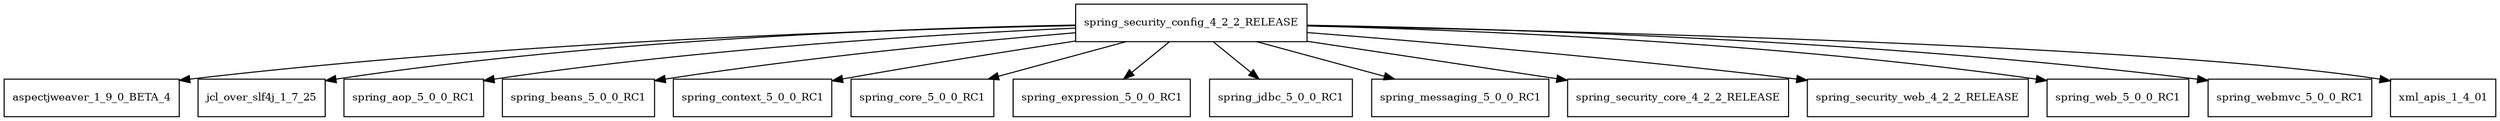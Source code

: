 digraph spring_security_config_4_2_2_RELEASE_dependencies {
  node [shape = box, fontsize=10.0];
  spring_security_config_4_2_2_RELEASE -> aspectjweaver_1_9_0_BETA_4;
  spring_security_config_4_2_2_RELEASE -> jcl_over_slf4j_1_7_25;
  spring_security_config_4_2_2_RELEASE -> spring_aop_5_0_0_RC1;
  spring_security_config_4_2_2_RELEASE -> spring_beans_5_0_0_RC1;
  spring_security_config_4_2_2_RELEASE -> spring_context_5_0_0_RC1;
  spring_security_config_4_2_2_RELEASE -> spring_core_5_0_0_RC1;
  spring_security_config_4_2_2_RELEASE -> spring_expression_5_0_0_RC1;
  spring_security_config_4_2_2_RELEASE -> spring_jdbc_5_0_0_RC1;
  spring_security_config_4_2_2_RELEASE -> spring_messaging_5_0_0_RC1;
  spring_security_config_4_2_2_RELEASE -> spring_security_core_4_2_2_RELEASE;
  spring_security_config_4_2_2_RELEASE -> spring_security_web_4_2_2_RELEASE;
  spring_security_config_4_2_2_RELEASE -> spring_web_5_0_0_RC1;
  spring_security_config_4_2_2_RELEASE -> spring_webmvc_5_0_0_RC1;
  spring_security_config_4_2_2_RELEASE -> xml_apis_1_4_01;
}
